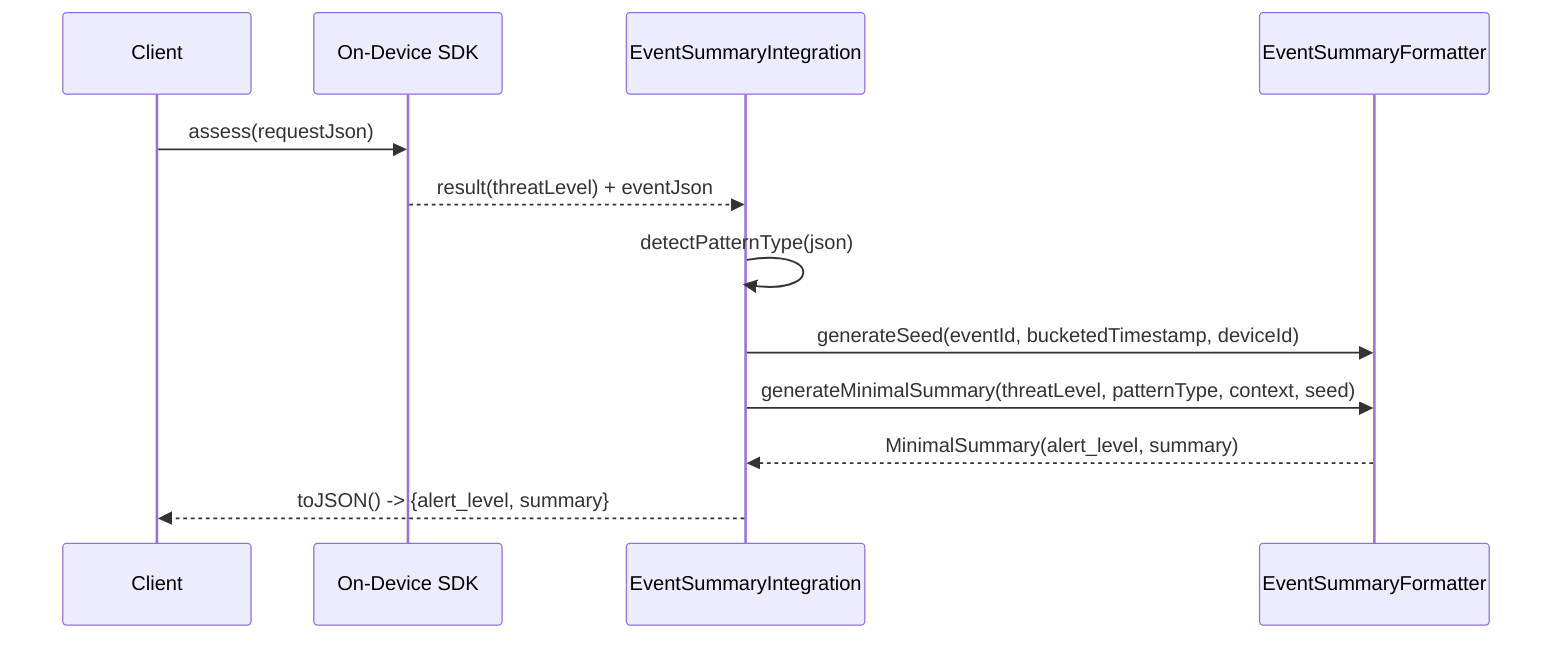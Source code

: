 %% FIG. 6: Minimal JSON Contract and Integration
sequenceDiagram
  participant Client
  participant SDK as On-Device SDK
  participant Integration as EventSummaryIntegration
  participant Formatter as EventSummaryFormatter
  Client->>SDK: assess(requestJson)
  SDK-->>Integration: result(threatLevel) + eventJson
  Integration->>Integration: detectPatternType(json)
  Integration->>Formatter: generateSeed(eventId, bucketedTimestamp, deviceId)
  Integration->>Formatter: generateMinimalSummary(threatLevel, patternType, context, seed)
  Formatter-->>Integration: MinimalSummary(alert_level, summary)
  Integration-->>Client: toJSON() -> {alert_level, summary}
